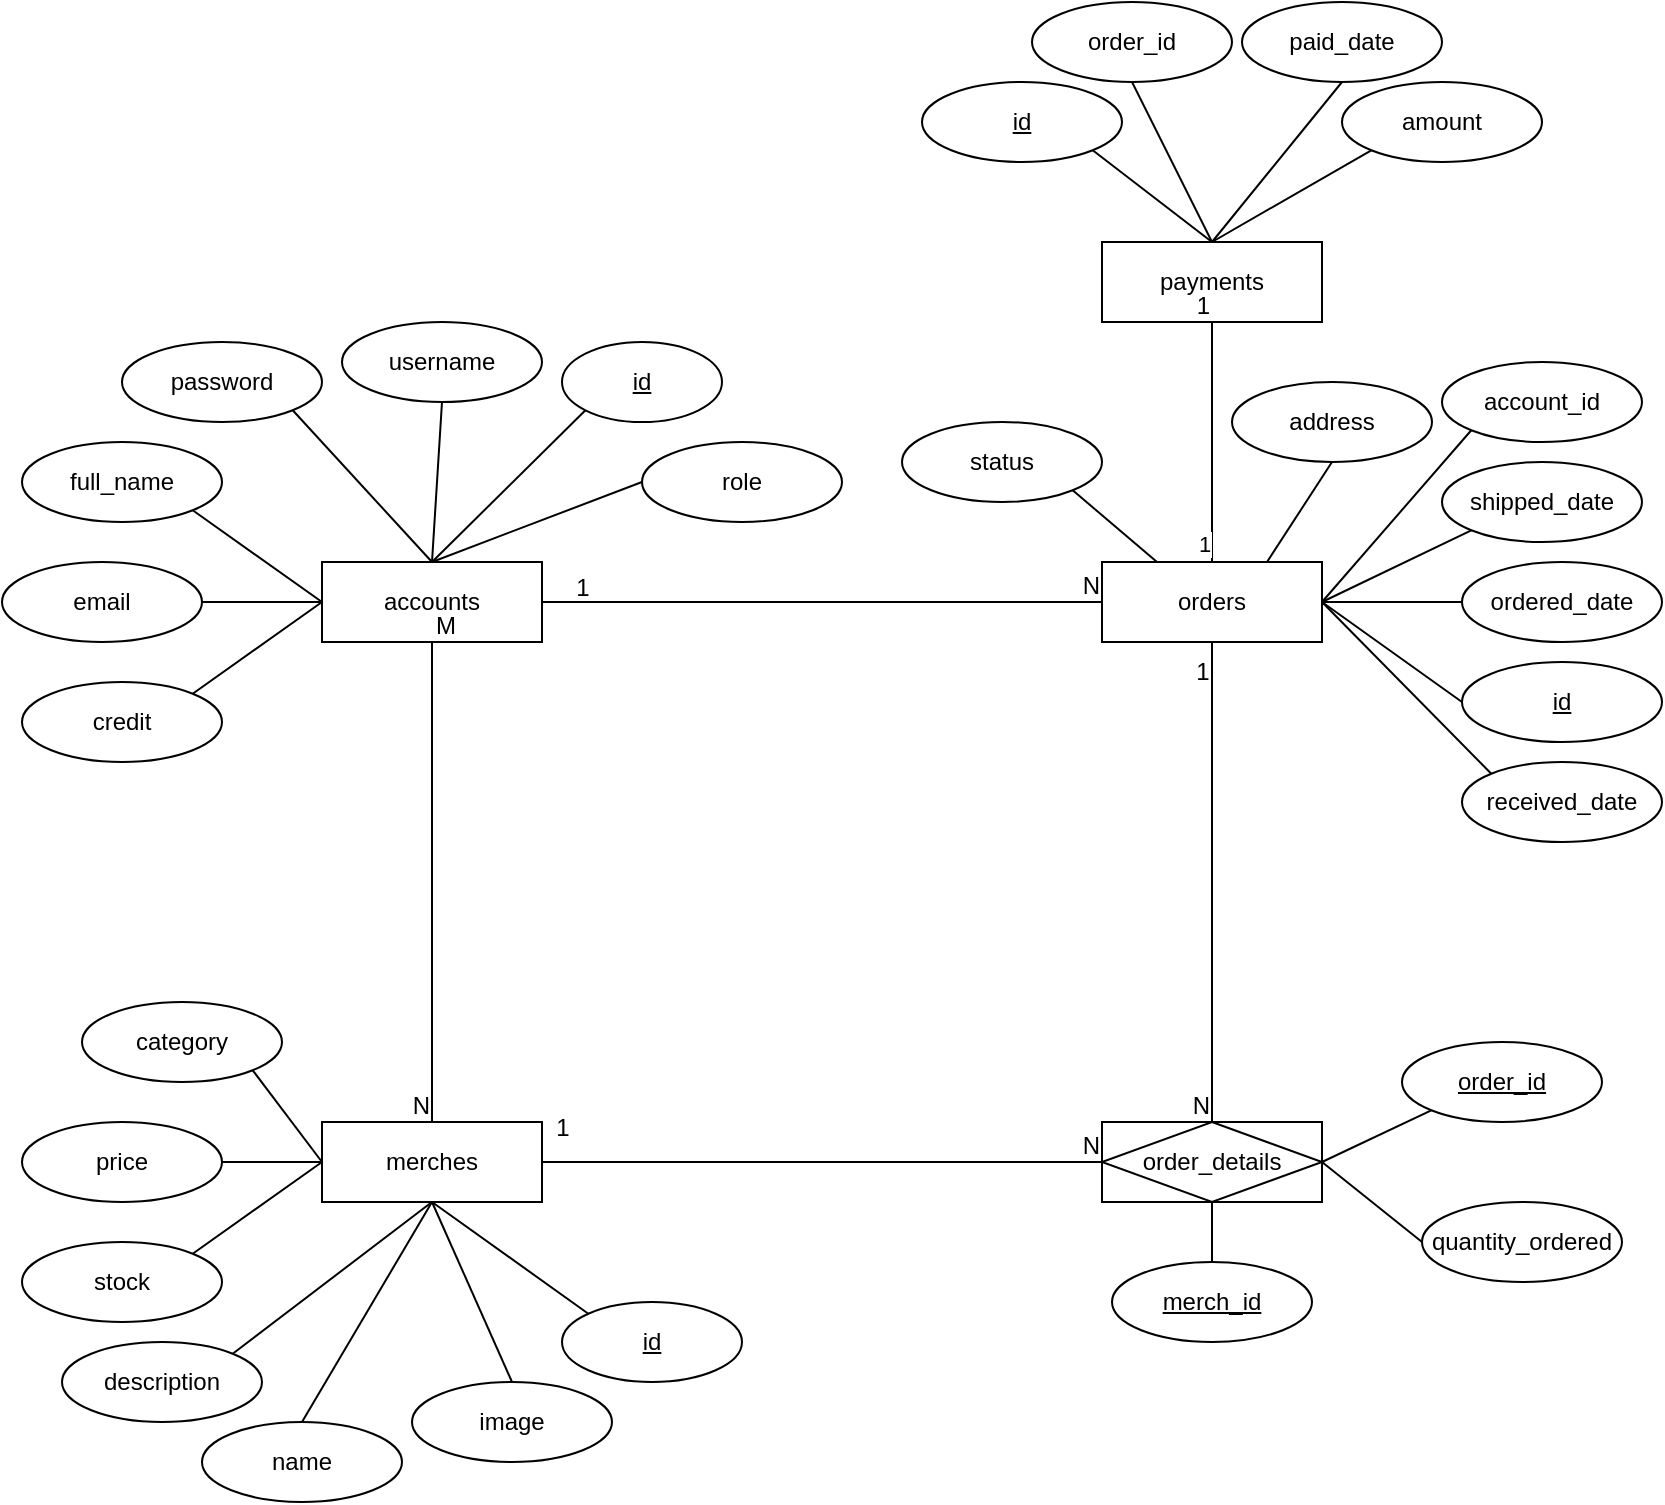 <mxfile version="24.5.2" type="github">
  <diagram name="Page-1" id="kFZvE04FoF2c-dVVkSzx">
    <mxGraphModel dx="664" dy="741" grid="1" gridSize="10" guides="1" tooltips="1" connect="1" arrows="1" fold="1" page="1" pageScale="1" pageWidth="850" pageHeight="1100" math="0" shadow="0">
      <root>
        <mxCell id="0" />
        <mxCell id="1" parent="0" />
        <mxCell id="bI5IiFM-uWExRWGYlGxG-1" value="accounts" style="rounded=0;whiteSpace=wrap;html=1;" parent="1" vertex="1">
          <mxGeometry x="170" y="400" width="110" height="40" as="geometry" />
        </mxCell>
        <mxCell id="bI5IiFM-uWExRWGYlGxG-2" value="id" style="ellipse;whiteSpace=wrap;html=1;align=center;fontStyle=4;" parent="1" vertex="1">
          <mxGeometry x="290" y="290" width="80" height="40" as="geometry" />
        </mxCell>
        <mxCell id="bI5IiFM-uWExRWGYlGxG-3" value="" style="endArrow=none;html=1;rounded=0;exitX=0;exitY=1;exitDx=0;exitDy=0;entryX=0.5;entryY=0;entryDx=0;entryDy=0;" parent="1" source="bI5IiFM-uWExRWGYlGxG-2" target="bI5IiFM-uWExRWGYlGxG-1" edge="1">
          <mxGeometry relative="1" as="geometry">
            <mxPoint x="180" y="530" as="sourcePoint" />
            <mxPoint x="340" y="530" as="targetPoint" />
          </mxGeometry>
        </mxCell>
        <mxCell id="bI5IiFM-uWExRWGYlGxG-4" value="username" style="ellipse;whiteSpace=wrap;html=1;align=center;" parent="1" vertex="1">
          <mxGeometry x="180" y="280" width="100" height="40" as="geometry" />
        </mxCell>
        <mxCell id="bI5IiFM-uWExRWGYlGxG-5" value="" style="endArrow=none;html=1;rounded=0;exitX=0.5;exitY=1;exitDx=0;exitDy=0;entryX=0.5;entryY=0;entryDx=0;entryDy=0;" parent="1" source="bI5IiFM-uWExRWGYlGxG-4" target="bI5IiFM-uWExRWGYlGxG-1" edge="1">
          <mxGeometry relative="1" as="geometry">
            <mxPoint x="160" y="540" as="sourcePoint" />
            <mxPoint x="320" y="540" as="targetPoint" />
          </mxGeometry>
        </mxCell>
        <mxCell id="bI5IiFM-uWExRWGYlGxG-6" value="password" style="ellipse;whiteSpace=wrap;html=1;align=center;" parent="1" vertex="1">
          <mxGeometry x="70" y="290" width="100" height="40" as="geometry" />
        </mxCell>
        <mxCell id="bI5IiFM-uWExRWGYlGxG-7" value="" style="endArrow=none;html=1;rounded=0;exitX=1;exitY=1;exitDx=0;exitDy=0;entryX=0.5;entryY=0;entryDx=0;entryDy=0;" parent="1" source="bI5IiFM-uWExRWGYlGxG-6" target="bI5IiFM-uWExRWGYlGxG-1" edge="1">
          <mxGeometry relative="1" as="geometry">
            <mxPoint x="130" y="520" as="sourcePoint" />
            <mxPoint x="290" y="520" as="targetPoint" />
          </mxGeometry>
        </mxCell>
        <mxCell id="bI5IiFM-uWExRWGYlGxG-8" value="full_name" style="ellipse;whiteSpace=wrap;html=1;align=center;" parent="1" vertex="1">
          <mxGeometry x="20" y="340" width="100" height="40" as="geometry" />
        </mxCell>
        <mxCell id="bI5IiFM-uWExRWGYlGxG-9" value="" style="endArrow=none;html=1;rounded=0;exitX=1;exitY=1;exitDx=0;exitDy=0;entryX=0;entryY=0.5;entryDx=0;entryDy=0;" parent="1" source="bI5IiFM-uWExRWGYlGxG-8" target="bI5IiFM-uWExRWGYlGxG-1" edge="1">
          <mxGeometry relative="1" as="geometry">
            <mxPoint x="170" y="570" as="sourcePoint" />
            <mxPoint x="330" y="570" as="targetPoint" />
          </mxGeometry>
        </mxCell>
        <mxCell id="bI5IiFM-uWExRWGYlGxG-10" value="email" style="ellipse;whiteSpace=wrap;html=1;align=center;" parent="1" vertex="1">
          <mxGeometry x="10" y="400" width="100" height="40" as="geometry" />
        </mxCell>
        <mxCell id="bI5IiFM-uWExRWGYlGxG-11" value="" style="endArrow=none;html=1;rounded=0;exitX=1;exitY=0.5;exitDx=0;exitDy=0;entryX=0;entryY=0.5;entryDx=0;entryDy=0;" parent="1" source="bI5IiFM-uWExRWGYlGxG-10" target="bI5IiFM-uWExRWGYlGxG-1" edge="1">
          <mxGeometry relative="1" as="geometry">
            <mxPoint x="120" y="430" as="sourcePoint" />
            <mxPoint x="310" y="550" as="targetPoint" />
          </mxGeometry>
        </mxCell>
        <mxCell id="bI5IiFM-uWExRWGYlGxG-12" value="credit" style="ellipse;whiteSpace=wrap;html=1;align=center;" parent="1" vertex="1">
          <mxGeometry x="20" y="460" width="100" height="40" as="geometry" />
        </mxCell>
        <mxCell id="bI5IiFM-uWExRWGYlGxG-13" value="" style="endArrow=none;html=1;rounded=0;entryX=0;entryY=0.5;entryDx=0;entryDy=0;exitX=1;exitY=0;exitDx=0;exitDy=0;" parent="1" source="bI5IiFM-uWExRWGYlGxG-12" target="bI5IiFM-uWExRWGYlGxG-1" edge="1">
          <mxGeometry relative="1" as="geometry">
            <mxPoint x="90" y="470" as="sourcePoint" />
            <mxPoint x="300" y="560" as="targetPoint" />
          </mxGeometry>
        </mxCell>
        <mxCell id="bI5IiFM-uWExRWGYlGxG-14" value="merches" style="whiteSpace=wrap;html=1;align=center;" parent="1" vertex="1">
          <mxGeometry x="170" y="680" width="110" height="40" as="geometry" />
        </mxCell>
        <mxCell id="bI5IiFM-uWExRWGYlGxG-15" value="id" style="ellipse;whiteSpace=wrap;html=1;align=center;fontStyle=4;" parent="1" vertex="1">
          <mxGeometry x="290" y="770" width="90" height="40" as="geometry" />
        </mxCell>
        <mxCell id="bI5IiFM-uWExRWGYlGxG-16" value="" style="endArrow=none;html=1;rounded=0;exitX=0.5;exitY=1;exitDx=0;exitDy=0;entryX=0;entryY=0;entryDx=0;entryDy=0;" parent="1" source="bI5IiFM-uWExRWGYlGxG-14" target="bI5IiFM-uWExRWGYlGxG-15" edge="1">
          <mxGeometry relative="1" as="geometry">
            <mxPoint x="180" y="880" as="sourcePoint" />
            <mxPoint x="340" y="880" as="targetPoint" />
          </mxGeometry>
        </mxCell>
        <mxCell id="bI5IiFM-uWExRWGYlGxG-17" value="name" style="ellipse;whiteSpace=wrap;html=1;align=center;" parent="1" vertex="1">
          <mxGeometry x="110" y="830" width="100" height="40" as="geometry" />
        </mxCell>
        <mxCell id="bI5IiFM-uWExRWGYlGxG-18" value="" style="endArrow=none;html=1;rounded=0;exitX=0.5;exitY=1;exitDx=0;exitDy=0;entryX=0.5;entryY=0;entryDx=0;entryDy=0;" parent="1" source="bI5IiFM-uWExRWGYlGxG-14" target="bI5IiFM-uWExRWGYlGxG-17" edge="1">
          <mxGeometry relative="1" as="geometry">
            <mxPoint x="230" y="930" as="sourcePoint" />
            <mxPoint x="390" y="930" as="targetPoint" />
          </mxGeometry>
        </mxCell>
        <mxCell id="bI5IiFM-uWExRWGYlGxG-19" value="description" style="ellipse;whiteSpace=wrap;html=1;align=center;" parent="1" vertex="1">
          <mxGeometry x="40" y="790" width="100" height="40" as="geometry" />
        </mxCell>
        <mxCell id="bI5IiFM-uWExRWGYlGxG-21" value="stock" style="ellipse;whiteSpace=wrap;html=1;align=center;" parent="1" vertex="1">
          <mxGeometry x="20" y="740" width="100" height="40" as="geometry" />
        </mxCell>
        <mxCell id="bI5IiFM-uWExRWGYlGxG-22" value="price" style="ellipse;whiteSpace=wrap;html=1;align=center;" parent="1" vertex="1">
          <mxGeometry x="20" y="680" width="100" height="40" as="geometry" />
        </mxCell>
        <mxCell id="bI5IiFM-uWExRWGYlGxG-23" value="" style="endArrow=none;html=1;rounded=0;exitX=1;exitY=0;exitDx=0;exitDy=0;entryX=0.5;entryY=1;entryDx=0;entryDy=0;" parent="1" source="bI5IiFM-uWExRWGYlGxG-19" target="bI5IiFM-uWExRWGYlGxG-14" edge="1">
          <mxGeometry relative="1" as="geometry">
            <mxPoint x="430" y="730" as="sourcePoint" />
            <mxPoint x="590" y="730" as="targetPoint" />
          </mxGeometry>
        </mxCell>
        <mxCell id="bI5IiFM-uWExRWGYlGxG-24" value="" style="endArrow=none;html=1;rounded=0;exitX=1;exitY=0;exitDx=0;exitDy=0;entryX=0;entryY=0.5;entryDx=0;entryDy=0;" parent="1" source="bI5IiFM-uWExRWGYlGxG-21" target="bI5IiFM-uWExRWGYlGxG-14" edge="1">
          <mxGeometry relative="1" as="geometry">
            <mxPoint x="440" y="690" as="sourcePoint" />
            <mxPoint x="600" y="690" as="targetPoint" />
          </mxGeometry>
        </mxCell>
        <mxCell id="bI5IiFM-uWExRWGYlGxG-25" value="" style="endArrow=none;html=1;rounded=0;exitX=1;exitY=0.5;exitDx=0;exitDy=0;entryX=0;entryY=0.5;entryDx=0;entryDy=0;" parent="1" source="bI5IiFM-uWExRWGYlGxG-22" target="bI5IiFM-uWExRWGYlGxG-14" edge="1">
          <mxGeometry relative="1" as="geometry">
            <mxPoint x="420" y="690" as="sourcePoint" />
            <mxPoint x="580" y="690" as="targetPoint" />
          </mxGeometry>
        </mxCell>
        <mxCell id="bI5IiFM-uWExRWGYlGxG-26" value="category" style="ellipse;whiteSpace=wrap;html=1;align=center;" parent="1" vertex="1">
          <mxGeometry x="50" y="620" width="100" height="40" as="geometry" />
        </mxCell>
        <mxCell id="bI5IiFM-uWExRWGYlGxG-27" value="" style="endArrow=none;html=1;rounded=0;exitX=1;exitY=1;exitDx=0;exitDy=0;entryX=0;entryY=0.5;entryDx=0;entryDy=0;" parent="1" source="bI5IiFM-uWExRWGYlGxG-26" target="bI5IiFM-uWExRWGYlGxG-14" edge="1">
          <mxGeometry relative="1" as="geometry">
            <mxPoint x="390" y="650" as="sourcePoint" />
            <mxPoint x="550" y="650" as="targetPoint" />
          </mxGeometry>
        </mxCell>
        <mxCell id="bI5IiFM-uWExRWGYlGxG-29" value="" style="endArrow=none;html=1;rounded=0;exitX=0.5;exitY=1;exitDx=0;exitDy=0;entryX=0.5;entryY=0;entryDx=0;entryDy=0;" parent="1" source="bI5IiFM-uWExRWGYlGxG-1" target="bI5IiFM-uWExRWGYlGxG-14" edge="1">
          <mxGeometry relative="1" as="geometry">
            <mxPoint x="420" y="600" as="sourcePoint" />
            <mxPoint x="580" y="600" as="targetPoint" />
          </mxGeometry>
        </mxCell>
        <mxCell id="bI5IiFM-uWExRWGYlGxG-30" value="M" style="resizable=0;html=1;whiteSpace=wrap;align=left;verticalAlign=bottom;" parent="bI5IiFM-uWExRWGYlGxG-29" connectable="0" vertex="1">
          <mxGeometry x="-1" relative="1" as="geometry" />
        </mxCell>
        <mxCell id="bI5IiFM-uWExRWGYlGxG-31" value="N" style="resizable=0;html=1;whiteSpace=wrap;align=right;verticalAlign=bottom;" parent="bI5IiFM-uWExRWGYlGxG-29" connectable="0" vertex="1">
          <mxGeometry x="1" relative="1" as="geometry" />
        </mxCell>
        <mxCell id="bI5IiFM-uWExRWGYlGxG-40" value="role" style="ellipse;whiteSpace=wrap;html=1;align=center;" parent="1" vertex="1">
          <mxGeometry x="330" y="340" width="100" height="40" as="geometry" />
        </mxCell>
        <mxCell id="bI5IiFM-uWExRWGYlGxG-41" value="" style="endArrow=none;html=1;rounded=0;exitX=0;exitY=0.5;exitDx=0;exitDy=0;entryX=0.5;entryY=0;entryDx=0;entryDy=0;" parent="1" source="bI5IiFM-uWExRWGYlGxG-40" target="bI5IiFM-uWExRWGYlGxG-1" edge="1">
          <mxGeometry relative="1" as="geometry">
            <mxPoint x="330" y="450" as="sourcePoint" />
            <mxPoint x="490" y="450" as="targetPoint" />
          </mxGeometry>
        </mxCell>
        <mxCell id="bI5IiFM-uWExRWGYlGxG-42" value="orders" style="whiteSpace=wrap;html=1;align=center;" parent="1" vertex="1">
          <mxGeometry x="560" y="400" width="110" height="40" as="geometry" />
        </mxCell>
        <mxCell id="bI5IiFM-uWExRWGYlGxG-45" value="id" style="ellipse;whiteSpace=wrap;html=1;align=center;fontStyle=4;" parent="1" vertex="1">
          <mxGeometry x="740" y="450" width="100" height="40" as="geometry" />
        </mxCell>
        <mxCell id="bI5IiFM-uWExRWGYlGxG-46" value="account_id" style="ellipse;whiteSpace=wrap;html=1;align=center;" parent="1" vertex="1">
          <mxGeometry x="730" y="300" width="100" height="40" as="geometry" />
        </mxCell>
        <mxCell id="bI5IiFM-uWExRWGYlGxG-50" value="" style="endArrow=none;html=1;rounded=0;exitX=0;exitY=0.5;exitDx=0;exitDy=0;entryX=1;entryY=0.5;entryDx=0;entryDy=0;" parent="1" source="bI5IiFM-uWExRWGYlGxG-45" target="bI5IiFM-uWExRWGYlGxG-42" edge="1">
          <mxGeometry relative="1" as="geometry">
            <mxPoint x="550" y="540" as="sourcePoint" />
            <mxPoint x="710" y="540" as="targetPoint" />
          </mxGeometry>
        </mxCell>
        <mxCell id="bI5IiFM-uWExRWGYlGxG-51" value="" style="endArrow=none;html=1;rounded=0;exitX=1;exitY=0.5;exitDx=0;exitDy=0;entryX=0;entryY=1;entryDx=0;entryDy=0;" parent="1" source="bI5IiFM-uWExRWGYlGxG-42" target="bI5IiFM-uWExRWGYlGxG-46" edge="1">
          <mxGeometry relative="1" as="geometry">
            <mxPoint x="620" y="540" as="sourcePoint" />
            <mxPoint x="780" y="540" as="targetPoint" />
          </mxGeometry>
        </mxCell>
        <mxCell id="bI5IiFM-uWExRWGYlGxG-52" value="" style="endArrow=none;html=1;rounded=0;exitX=0;exitY=1;exitDx=0;exitDy=0;entryX=1;entryY=0.5;entryDx=0;entryDy=0;" parent="1" source="17qj9s2xw-vzqf6WSjzT-16" target="bI5IiFM-uWExRWGYlGxG-42" edge="1">
          <mxGeometry relative="1" as="geometry">
            <mxPoint x="730.0" y="380" as="sourcePoint" />
            <mxPoint x="680" y="520" as="targetPoint" />
          </mxGeometry>
        </mxCell>
        <mxCell id="bI5IiFM-uWExRWGYlGxG-56" value="ordered_date" style="ellipse;whiteSpace=wrap;html=1;align=center;" parent="1" vertex="1">
          <mxGeometry x="740" y="400" width="100" height="40" as="geometry" />
        </mxCell>
        <mxCell id="bI5IiFM-uWExRWGYlGxG-57" value="" style="endArrow=none;html=1;rounded=0;exitX=1;exitY=0.5;exitDx=0;exitDy=0;entryX=0;entryY=0.5;entryDx=0;entryDy=0;" parent="1" source="bI5IiFM-uWExRWGYlGxG-42" target="bI5IiFM-uWExRWGYlGxG-56" edge="1">
          <mxGeometry relative="1" as="geometry">
            <mxPoint x="650" y="550" as="sourcePoint" />
            <mxPoint x="810" y="550" as="targetPoint" />
          </mxGeometry>
        </mxCell>
        <mxCell id="17qj9s2xw-vzqf6WSjzT-1" value="" style="endArrow=none;html=1;rounded=0;exitX=1;exitY=0.5;exitDx=0;exitDy=0;entryX=0;entryY=0.5;entryDx=0;entryDy=0;" parent="1" source="bI5IiFM-uWExRWGYlGxG-1" target="bI5IiFM-uWExRWGYlGxG-42" edge="1">
          <mxGeometry relative="1" as="geometry">
            <mxPoint x="430" y="650" as="sourcePoint" />
            <mxPoint x="590" y="650" as="targetPoint" />
          </mxGeometry>
        </mxCell>
        <mxCell id="17qj9s2xw-vzqf6WSjzT-2" value="N" style="resizable=0;html=1;whiteSpace=wrap;align=right;verticalAlign=bottom;" parent="17qj9s2xw-vzqf6WSjzT-1" connectable="0" vertex="1">
          <mxGeometry x="1" relative="1" as="geometry" />
        </mxCell>
        <mxCell id="17qj9s2xw-vzqf6WSjzT-3" value="1" style="text;html=1;align=center;verticalAlign=middle;resizable=0;points=[];autosize=1;strokeColor=none;fillColor=none;" parent="1" vertex="1">
          <mxGeometry x="285" y="398" width="30" height="30" as="geometry" />
        </mxCell>
        <mxCell id="17qj9s2xw-vzqf6WSjzT-4" value="order_details" style="shape=associativeEntity;whiteSpace=wrap;html=1;align=center;" parent="1" vertex="1">
          <mxGeometry x="560" y="680" width="110" height="40" as="geometry" />
        </mxCell>
        <mxCell id="17qj9s2xw-vzqf6WSjzT-5" value="" style="endArrow=none;html=1;rounded=0;exitX=0.5;exitY=1;exitDx=0;exitDy=0;entryX=0.5;entryY=0;entryDx=0;entryDy=0;" parent="1" source="bI5IiFM-uWExRWGYlGxG-42" target="17qj9s2xw-vzqf6WSjzT-4" edge="1">
          <mxGeometry relative="1" as="geometry">
            <mxPoint x="680" y="720" as="sourcePoint" />
            <mxPoint x="840" y="720" as="targetPoint" />
          </mxGeometry>
        </mxCell>
        <mxCell id="17qj9s2xw-vzqf6WSjzT-6" value="N" style="resizable=0;html=1;whiteSpace=wrap;align=right;verticalAlign=bottom;" parent="17qj9s2xw-vzqf6WSjzT-5" connectable="0" vertex="1">
          <mxGeometry x="1" relative="1" as="geometry" />
        </mxCell>
        <mxCell id="17qj9s2xw-vzqf6WSjzT-7" value="1" style="text;html=1;align=center;verticalAlign=middle;resizable=0;points=[];autosize=1;strokeColor=none;fillColor=none;" parent="1" vertex="1">
          <mxGeometry x="595" y="440" width="30" height="30" as="geometry" />
        </mxCell>
        <mxCell id="17qj9s2xw-vzqf6WSjzT-9" value="" style="endArrow=none;html=1;rounded=0;exitX=0.5;exitY=0;exitDx=0;exitDy=0;entryX=0.5;entryY=1;entryDx=0;entryDy=0;" parent="1" source="17qj9s2xw-vzqf6WSjzT-30" target="17qj9s2xw-vzqf6WSjzT-4" edge="1">
          <mxGeometry relative="1" as="geometry">
            <mxPoint x="615" y="770" as="sourcePoint" />
            <mxPoint x="600" y="630" as="targetPoint" />
          </mxGeometry>
        </mxCell>
        <mxCell id="17qj9s2xw-vzqf6WSjzT-11" value="" style="endArrow=none;html=1;rounded=0;exitX=0;exitY=1;exitDx=0;exitDy=0;entryX=1;entryY=0.5;entryDx=0;entryDy=0;" parent="1" source="17qj9s2xw-vzqf6WSjzT-29" target="17qj9s2xw-vzqf6WSjzT-4" edge="1">
          <mxGeometry relative="1" as="geometry">
            <mxPoint x="720.0" y="678.0" as="sourcePoint" />
            <mxPoint x="570" y="630" as="targetPoint" />
          </mxGeometry>
        </mxCell>
        <mxCell id="17qj9s2xw-vzqf6WSjzT-14" value="quantity_ordered" style="ellipse;whiteSpace=wrap;html=1;align=center;" parent="1" vertex="1">
          <mxGeometry x="720" y="720" width="100" height="40" as="geometry" />
        </mxCell>
        <mxCell id="17qj9s2xw-vzqf6WSjzT-15" value="" style="endArrow=none;html=1;rounded=0;exitX=1;exitY=0.5;exitDx=0;exitDy=0;entryX=0;entryY=0.5;entryDx=0;entryDy=0;" parent="1" source="17qj9s2xw-vzqf6WSjzT-4" target="17qj9s2xw-vzqf6WSjzT-14" edge="1">
          <mxGeometry relative="1" as="geometry">
            <mxPoint x="530" y="840" as="sourcePoint" />
            <mxPoint x="690" y="840" as="targetPoint" />
          </mxGeometry>
        </mxCell>
        <mxCell id="17qj9s2xw-vzqf6WSjzT-16" value="shipped_date" style="ellipse;whiteSpace=wrap;html=1;align=center;" parent="1" vertex="1">
          <mxGeometry x="730" y="350" width="100" height="40" as="geometry" />
        </mxCell>
        <mxCell id="17qj9s2xw-vzqf6WSjzT-17" value="status" style="ellipse;whiteSpace=wrap;html=1;align=center;" parent="1" vertex="1">
          <mxGeometry x="460" y="330" width="100" height="40" as="geometry" />
        </mxCell>
        <mxCell id="17qj9s2xw-vzqf6WSjzT-18" value="" style="endArrow=none;html=1;rounded=0;exitX=1;exitY=1;exitDx=0;exitDy=0;entryX=0.25;entryY=0;entryDx=0;entryDy=0;" parent="1" source="17qj9s2xw-vzqf6WSjzT-17" target="bI5IiFM-uWExRWGYlGxG-42" edge="1">
          <mxGeometry relative="1" as="geometry">
            <mxPoint x="430" y="450" as="sourcePoint" />
            <mxPoint x="590" y="450" as="targetPoint" />
          </mxGeometry>
        </mxCell>
        <mxCell id="17qj9s2xw-vzqf6WSjzT-19" value="received_date" style="ellipse;whiteSpace=wrap;html=1;align=center;" parent="1" vertex="1">
          <mxGeometry x="740" y="500" width="100" height="40" as="geometry" />
        </mxCell>
        <mxCell id="17qj9s2xw-vzqf6WSjzT-21" value="" style="endArrow=none;html=1;rounded=0;exitX=1;exitY=0.5;exitDx=0;exitDy=0;entryX=0;entryY=0;entryDx=0;entryDy=0;" parent="1" source="bI5IiFM-uWExRWGYlGxG-42" target="17qj9s2xw-vzqf6WSjzT-19" edge="1">
          <mxGeometry relative="1" as="geometry">
            <mxPoint x="560" y="690" as="sourcePoint" />
            <mxPoint x="720" y="690" as="targetPoint" />
          </mxGeometry>
        </mxCell>
        <mxCell id="17qj9s2xw-vzqf6WSjzT-22" value="" style="endArrow=none;html=1;rounded=0;exitX=1;exitY=0.5;exitDx=0;exitDy=0;entryX=0;entryY=0.5;entryDx=0;entryDy=0;" parent="1" source="bI5IiFM-uWExRWGYlGxG-14" target="17qj9s2xw-vzqf6WSjzT-4" edge="1">
          <mxGeometry relative="1" as="geometry">
            <mxPoint x="450" y="680" as="sourcePoint" />
            <mxPoint x="610" y="680" as="targetPoint" />
          </mxGeometry>
        </mxCell>
        <mxCell id="17qj9s2xw-vzqf6WSjzT-23" value="N" style="resizable=0;html=1;whiteSpace=wrap;align=right;verticalAlign=bottom;" parent="17qj9s2xw-vzqf6WSjzT-22" connectable="0" vertex="1">
          <mxGeometry x="1" relative="1" as="geometry" />
        </mxCell>
        <mxCell id="17qj9s2xw-vzqf6WSjzT-24" value="1" style="text;html=1;align=center;verticalAlign=middle;resizable=0;points=[];autosize=1;strokeColor=none;fillColor=none;" parent="1" vertex="1">
          <mxGeometry x="275" y="668" width="30" height="30" as="geometry" />
        </mxCell>
        <mxCell id="17qj9s2xw-vzqf6WSjzT-29" value="order_id" style="ellipse;whiteSpace=wrap;html=1;align=center;fontStyle=4;" parent="1" vertex="1">
          <mxGeometry x="710" y="640" width="100" height="40" as="geometry" />
        </mxCell>
        <mxCell id="17qj9s2xw-vzqf6WSjzT-30" value="merch_id" style="ellipse;whiteSpace=wrap;html=1;align=center;fontStyle=4;" parent="1" vertex="1">
          <mxGeometry x="565" y="750" width="100" height="40" as="geometry" />
        </mxCell>
        <mxCell id="17qj9s2xw-vzqf6WSjzT-32" value="image" style="ellipse;whiteSpace=wrap;html=1;align=center;" parent="1" vertex="1">
          <mxGeometry x="215" y="810" width="100" height="40" as="geometry" />
        </mxCell>
        <mxCell id="17qj9s2xw-vzqf6WSjzT-33" value="" style="endArrow=none;html=1;rounded=0;exitX=0.5;exitY=0;exitDx=0;exitDy=0;entryX=0.5;entryY=1;entryDx=0;entryDy=0;" parent="1" source="17qj9s2xw-vzqf6WSjzT-32" target="bI5IiFM-uWExRWGYlGxG-14" edge="1">
          <mxGeometry relative="1" as="geometry">
            <mxPoint x="300" y="890" as="sourcePoint" />
            <mxPoint x="460" y="890" as="targetPoint" />
          </mxGeometry>
        </mxCell>
        <mxCell id="sn3yY9nD2WqreJ1LB6Iz-1" value="payments" style="whiteSpace=wrap;html=1;align=center;" parent="1" vertex="1">
          <mxGeometry x="560" y="240" width="110" height="40" as="geometry" />
        </mxCell>
        <mxCell id="sn3yY9nD2WqreJ1LB6Iz-2" value="" style="endArrow=none;html=1;rounded=0;exitX=0.5;exitY=0;exitDx=0;exitDy=0;entryX=0.5;entryY=1;entryDx=0;entryDy=0;" parent="1" source="bI5IiFM-uWExRWGYlGxG-42" target="sn3yY9nD2WqreJ1LB6Iz-1" edge="1">
          <mxGeometry relative="1" as="geometry">
            <mxPoint x="600" y="310" as="sourcePoint" />
            <mxPoint x="760" y="310" as="targetPoint" />
          </mxGeometry>
        </mxCell>
        <mxCell id="sn3yY9nD2WqreJ1LB6Iz-3" value="1" style="resizable=0;html=1;whiteSpace=wrap;align=right;verticalAlign=bottom;" parent="sn3yY9nD2WqreJ1LB6Iz-2" connectable="0" vertex="1">
          <mxGeometry x="1" relative="1" as="geometry" />
        </mxCell>
        <mxCell id="sn3yY9nD2WqreJ1LB6Iz-4" value="1" style="edgeLabel;html=1;align=center;verticalAlign=middle;resizable=0;points=[];" parent="sn3yY9nD2WqreJ1LB6Iz-2" vertex="1" connectable="0">
          <mxGeometry x="-0.854" y="4" relative="1" as="geometry">
            <mxPoint as="offset" />
          </mxGeometry>
        </mxCell>
        <mxCell id="sn3yY9nD2WqreJ1LB6Iz-5" value="id" style="ellipse;whiteSpace=wrap;html=1;align=center;fontStyle=4;" parent="1" vertex="1">
          <mxGeometry x="470" y="160" width="100" height="40" as="geometry" />
        </mxCell>
        <mxCell id="sn3yY9nD2WqreJ1LB6Iz-6" value="" style="endArrow=none;html=1;rounded=0;exitX=1;exitY=1;exitDx=0;exitDy=0;entryX=0.5;entryY=0;entryDx=0;entryDy=0;" parent="1" source="sn3yY9nD2WqreJ1LB6Iz-5" target="sn3yY9nD2WqreJ1LB6Iz-1" edge="1">
          <mxGeometry relative="1" as="geometry">
            <mxPoint x="610" y="150" as="sourcePoint" />
            <mxPoint x="770" y="150" as="targetPoint" />
          </mxGeometry>
        </mxCell>
        <mxCell id="sn3yY9nD2WqreJ1LB6Iz-7" value="order_id" style="ellipse;whiteSpace=wrap;html=1;align=center;" parent="1" vertex="1">
          <mxGeometry x="525" y="120" width="100" height="40" as="geometry" />
        </mxCell>
        <mxCell id="sn3yY9nD2WqreJ1LB6Iz-9" value="" style="endArrow=none;html=1;rounded=0;exitX=0.5;exitY=1;exitDx=0;exitDy=0;entryX=0.5;entryY=0;entryDx=0;entryDy=0;" parent="1" source="sn3yY9nD2WqreJ1LB6Iz-7" target="sn3yY9nD2WqreJ1LB6Iz-1" edge="1">
          <mxGeometry relative="1" as="geometry">
            <mxPoint x="710" y="170" as="sourcePoint" />
            <mxPoint x="870" y="170" as="targetPoint" />
          </mxGeometry>
        </mxCell>
        <mxCell id="sn3yY9nD2WqreJ1LB6Iz-10" value="paid_date" style="ellipse;whiteSpace=wrap;html=1;align=center;" parent="1" vertex="1">
          <mxGeometry x="630" y="120" width="100" height="40" as="geometry" />
        </mxCell>
        <mxCell id="sn3yY9nD2WqreJ1LB6Iz-11" value="" style="endArrow=none;html=1;rounded=0;exitX=0.5;exitY=1;exitDx=0;exitDy=0;entryX=0.5;entryY=0;entryDx=0;entryDy=0;" parent="1" source="sn3yY9nD2WqreJ1LB6Iz-10" target="sn3yY9nD2WqreJ1LB6Iz-1" edge="1">
          <mxGeometry relative="1" as="geometry">
            <mxPoint x="710" y="210" as="sourcePoint" />
            <mxPoint x="870" y="210" as="targetPoint" />
          </mxGeometry>
        </mxCell>
        <mxCell id="sn3yY9nD2WqreJ1LB6Iz-12" value="amount" style="ellipse;whiteSpace=wrap;html=1;align=center;" parent="1" vertex="1">
          <mxGeometry x="680" y="160" width="100" height="40" as="geometry" />
        </mxCell>
        <mxCell id="sn3yY9nD2WqreJ1LB6Iz-13" value="" style="endArrow=none;html=1;rounded=0;exitX=0;exitY=1;exitDx=0;exitDy=0;entryX=0.5;entryY=0;entryDx=0;entryDy=0;" parent="1" source="sn3yY9nD2WqreJ1LB6Iz-12" target="sn3yY9nD2WqreJ1LB6Iz-1" edge="1">
          <mxGeometry relative="1" as="geometry">
            <mxPoint x="710" y="240" as="sourcePoint" />
            <mxPoint x="870" y="240" as="targetPoint" />
          </mxGeometry>
        </mxCell>
        <mxCell id="tloL1E9exMjWBuXD2EUG-1" value="address" style="ellipse;whiteSpace=wrap;html=1;align=center;" parent="1" vertex="1">
          <mxGeometry x="625" y="310" width="100" height="40" as="geometry" />
        </mxCell>
        <mxCell id="tloL1E9exMjWBuXD2EUG-2" value="" style="endArrow=none;html=1;rounded=0;exitX=0.5;exitY=1;exitDx=0;exitDy=0;entryX=0.75;entryY=0;entryDx=0;entryDy=0;" parent="1" source="tloL1E9exMjWBuXD2EUG-1" target="bI5IiFM-uWExRWGYlGxG-42" edge="1">
          <mxGeometry width="50" height="50" relative="1" as="geometry">
            <mxPoint x="480" y="570" as="sourcePoint" />
            <mxPoint x="530" y="520" as="targetPoint" />
          </mxGeometry>
        </mxCell>
      </root>
    </mxGraphModel>
  </diagram>
</mxfile>
